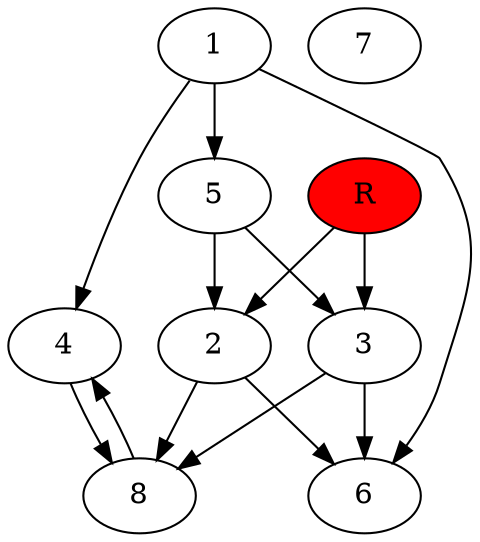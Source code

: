 digraph prb3747 {
	1
	2
	3
	4
	5
	6
	7
	8
	R [fillcolor="#ff0000" style=filled]
	1 -> 4
	1 -> 5
	1 -> 6
	2 -> 6
	2 -> 8
	3 -> 6
	3 -> 8
	4 -> 8
	5 -> 2
	5 -> 3
	8 -> 4
	R -> 2
	R -> 3
}
